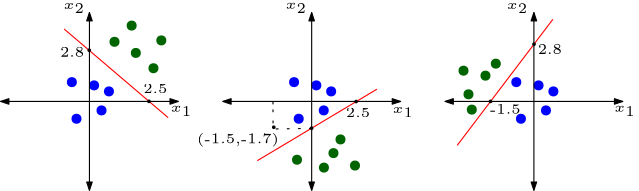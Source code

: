 <?xml version="1.0"?>
<!DOCTYPE ipe SYSTEM "ipe.dtd">
<ipe version="70218" creator="Ipe 7.2.28">
<info created="D:20240321174318" modified="D:20240321174318"/>
<ipestyle name="basic">
<symbol name="arrow/arc(spx)">
<path stroke="sym-stroke" fill="sym-stroke" pen="sym-pen">
0 0 m
-1 0.333 l
-1 -0.333 l
h
</path>
</symbol>
<symbol name="arrow/farc(spx)">
<path stroke="sym-stroke" fill="white" pen="sym-pen">
0 0 m
-1 0.333 l
-1 -0.333 l
h
</path>
</symbol>
<symbol name="arrow/ptarc(spx)">
<path stroke="sym-stroke" fill="sym-stroke" pen="sym-pen">
0 0 m
-1 0.333 l
-0.8 0 l
-1 -0.333 l
h
</path>
</symbol>
<symbol name="arrow/fptarc(spx)">
<path stroke="sym-stroke" fill="white" pen="sym-pen">
0 0 m
-1 0.333 l
-0.8 0 l
-1 -0.333 l
h
</path>
</symbol>
<symbol name="mark/circle(sx)" transformations="translations">
<path fill="sym-stroke">
0.6 0 0 0.6 0 0 e
0.4 0 0 0.4 0 0 e
</path>
</symbol>
<symbol name="mark/disk(sx)" transformations="translations">
<path fill="sym-stroke">
0.6 0 0 0.6 0 0 e
</path>
</symbol>
<symbol name="mark/fdisk(sfx)" transformations="translations">
<group>
<path fill="sym-fill">
0.5 0 0 0.5 0 0 e
</path>
<path fill="sym-stroke" fillrule="eofill">
0.6 0 0 0.6 0 0 e
0.4 0 0 0.4 0 0 e
</path>
</group>
</symbol>
<symbol name="mark/box(sx)" transformations="translations">
<path fill="sym-stroke" fillrule="eofill">
-0.6 -0.6 m
0.6 -0.6 l
0.6 0.6 l
-0.6 0.6 l
h
-0.4 -0.4 m
0.4 -0.4 l
0.4 0.4 l
-0.4 0.4 l
h
</path>
</symbol>
<symbol name="mark/square(sx)" transformations="translations">
<path fill="sym-stroke">
-0.6 -0.6 m
0.6 -0.6 l
0.6 0.6 l
-0.6 0.6 l
h
</path>
</symbol>
<symbol name="mark/fsquare(sfx)" transformations="translations">
<group>
<path fill="sym-fill">
-0.5 -0.5 m
0.5 -0.5 l
0.5 0.5 l
-0.5 0.5 l
h
</path>
<path fill="sym-stroke" fillrule="eofill">
-0.6 -0.6 m
0.6 -0.6 l
0.6 0.6 l
-0.6 0.6 l
h
-0.4 -0.4 m
0.4 -0.4 l
0.4 0.4 l
-0.4 0.4 l
h
</path>
</group>
</symbol>
<symbol name="mark/cross(sx)" transformations="translations">
<group>
<path fill="sym-stroke">
-0.43 -0.57 m
0.57 0.43 l
0.43 0.57 l
-0.57 -0.43 l
h
</path>
<path fill="sym-stroke">
-0.43 0.57 m
0.57 -0.43 l
0.43 -0.57 l
-0.57 0.43 l
h
</path>
</group>
</symbol>
<symbol name="arrow/fnormal(spx)">
<path stroke="sym-stroke" fill="white" pen="sym-pen">
0 0 m
-1 0.333 l
-1 -0.333 l
h
</path>
</symbol>
<symbol name="arrow/pointed(spx)">
<path stroke="sym-stroke" fill="sym-stroke" pen="sym-pen">
0 0 m
-1 0.333 l
-0.8 0 l
-1 -0.333 l
h
</path>
</symbol>
<symbol name="arrow/fpointed(spx)">
<path stroke="sym-stroke" fill="white" pen="sym-pen">
0 0 m
-1 0.333 l
-0.8 0 l
-1 -0.333 l
h
</path>
</symbol>
<symbol name="arrow/linear(spx)">
<path stroke="sym-stroke" pen="sym-pen">
-1 0.333 m
0 0 l
-1 -0.333 l
</path>
</symbol>
<symbol name="arrow/fdouble(spx)">
<path stroke="sym-stroke" fill="white" pen="sym-pen">
0 0 m
-1 0.333 l
-1 -0.333 l
h
-1 0 m
-2 0.333 l
-2 -0.333 l
h
</path>
</symbol>
<symbol name="arrow/double(spx)">
<path stroke="sym-stroke" fill="sym-stroke" pen="sym-pen">
0 0 m
-1 0.333 l
-1 -0.333 l
h
-1 0 m
-2 0.333 l
-2 -0.333 l
h
</path>
</symbol>
<symbol name="arrow/mid-normal(spx)">
<path stroke="sym-stroke" fill="sym-stroke" pen="sym-pen">
0.5 0 m
-0.5 0.333 l
-0.5 -0.333 l
h
</path>
</symbol>
<symbol name="arrow/mid-fnormal(spx)">
<path stroke="sym-stroke" fill="white" pen="sym-pen">
0.5 0 m
-0.5 0.333 l
-0.5 -0.333 l
h
</path>
</symbol>
<symbol name="arrow/mid-pointed(spx)">
<path stroke="sym-stroke" fill="sym-stroke" pen="sym-pen">
0.5 0 m
-0.5 0.333 l
-0.3 0 l
-0.5 -0.333 l
h
</path>
</symbol>
<symbol name="arrow/mid-fpointed(spx)">
<path stroke="sym-stroke" fill="white" pen="sym-pen">
0.5 0 m
-0.5 0.333 l
-0.3 0 l
-0.5 -0.333 l
h
</path>
</symbol>
<symbol name="arrow/mid-double(spx)">
<path stroke="sym-stroke" fill="sym-stroke" pen="sym-pen">
1 0 m
0 0.333 l
0 -0.333 l
h
0 0 m
-1 0.333 l
-1 -0.333 l
h
</path>
</symbol>
<symbol name="arrow/mid-fdouble(spx)">
<path stroke="sym-stroke" fill="white" pen="sym-pen">
1 0 m
0 0.333 l
0 -0.333 l
h
0 0 m
-1 0.333 l
-1 -0.333 l
h
</path>
</symbol>
<anglesize name="22.5 deg" value="22.5"/>
<anglesize name="30 deg" value="30"/>
<anglesize name="45 deg" value="45"/>
<anglesize name="60 deg" value="60"/>
<anglesize name="90 deg" value="90"/>
<arrowsize name="large" value="10"/>
<arrowsize name="small" value="5"/>
<arrowsize name="tiny" value="3"/>
<color name="blue" value="0 0 1"/>
<color name="brown" value="0.647 0.165 0.165"/>
<color name="darkblue" value="0 0 0.545"/>
<color name="darkcyan" value="0 0.545 0.545"/>
<color name="darkgray" value="0.663"/>
<color name="darkgreen" value="0 0.392 0"/>
<color name="darkmagenta" value="0.545 0 0.545"/>
<color name="darkorange" value="1 0.549 0"/>
<color name="darkred" value="0.545 0 0"/>
<color name="gold" value="1 0.843 0"/>
<color name="gray" value="0.745"/>
<color name="green" value="0 1 0"/>
<color name="lightblue" value="0.678 0.847 0.902"/>
<color name="lightcyan" value="0.878 1 1"/>
<color name="lightgray" value="0.827"/>
<color name="lightgreen" value="0.565 0.933 0.565"/>
<color name="lightyellow" value="1 1 0.878"/>
<color name="navy" value="0 0 0.502"/>
<color name="orange" value="1 0.647 0"/>
<color name="pink" value="1 0.753 0.796"/>
<color name="purple" value="0.627 0.125 0.941"/>
<color name="red" value="1 0 0"/>
<color name="seagreen" value="0.18 0.545 0.341"/>
<color name="turquoise" value="0.251 0.878 0.816"/>
<color name="violet" value="0.933 0.51 0.933"/>
<color name="yellow" value="1 1 0"/>
<dashstyle name="dash dot dotted" value="[4 2 1 2 1 2] 0"/>
<dashstyle name="dash dotted" value="[4 2 1 2] 0"/>
<dashstyle name="dashed" value="[4] 0"/>
<dashstyle name="dotted" value="[1 3] 0"/>
<gridsize name="10 pts (~3.5 mm)" value="10"/>
<gridsize name="14 pts (~5 mm)" value="14"/>
<gridsize name="16 pts (~6 mm)" value="16"/>
<gridsize name="20 pts (~7 mm)" value="20"/>
<gridsize name="28 pts (~10 mm)" value="28"/>
<gridsize name="32 pts (~12 mm)" value="32"/>
<gridsize name="4 pts" value="4"/>
<gridsize name="56 pts (~20 mm)" value="56"/>
<gridsize name="8 pts (~3 mm)" value="8"/>
<opacity name="10%" value="0.1"/>
<opacity name="30%" value="0.3"/>
<opacity name="50%" value="0.5"/>
<opacity name="75%" value="0.75"/>
<pen name="fat" value="1.2"/>
<pen name="heavier" value="0.8"/>
<pen name="ultrafat" value="2"/>
<symbolsize name="large" value="5"/>
<symbolsize name="small" value="2"/>
<symbolsize name="tiny" value="1.1"/>
<textsize name="Huge" value="\Huge"/>
<textsize name="LARGE" value="\LARGE"/>
<textsize name="Large" value="\Large"/>
<textsize name="footnote" value="\footnotesize"/>
<textsize name="huge" value="\huge"/>
<textsize name="large" value="\large"/>
<textsize name="script" value="\scriptsize"/>
<textsize name="small" value="\small"/>
<textsize name="tiny" value="\tiny"/>
<textstyle name="center" begin="\begin{center}" end="\end{center}"/>
<textstyle name="item" begin="\begin{itemize}\item{}" end="\end{itemize}"/>
<textstyle name="itemize" begin="\begin{itemize}" end="\end{itemize}"/>
<tiling name="falling" angle="-60" step="4" width="1"/>
<tiling name="rising" angle="30" step="4" width="1"/>
</ipestyle>
<page>
<layer name="alpha"/>
<view layers="alpha" active="alpha"/>
<use layer="alpha" name="mark/disk(sx)" pos="123.337 697.762" size="normal" stroke="blue"/>
<use name="mark/disk(sx)" pos="132.349 700.766" size="normal" stroke="blue"/>
<use name="mark/disk(sx)" pos="135.019 707.608" size="normal" stroke="blue"/>
<use name="mark/disk(sx)" pos="129.679 709.777" size="normal" stroke="blue"/>
<use name="mark/disk(sx)" pos="121.668 710.946" size="normal" stroke="blue"/>
<use name="mark/disk(sx)" pos="143.196 731.305" size="normal" stroke="darkgreen"/>
<use name="mark/disk(sx)" pos="137.021 725.464" size="normal" stroke="darkgreen"/>
<use name="mark/disk(sx)" pos="144.698 721.459" size="normal" stroke="darkgreen"/>
<use name="mark/disk(sx)" pos="153.876 725.965" size="normal" stroke="darkgreen"/>
<use name="mark/disk(sx)" pos="151.039 715.952" size="normal" stroke="darkgreen"/>
<path stroke="red">
118.998 729.97 m
156.212 698.263 l
h
</path>
<use name="mark/disk(sx)" pos="127.92 722.438" size="tiny" stroke="black"/>
<use name="mark/disk(sx)" pos="149.429 704.028" size="tiny" stroke="black"/>
<text matrix="1 0 0 1 -3.80726 0.472933" transformations="translations" pos="151.137 706.429" stroke="black" type="label" width="8.787" height="3.21" depth="0" valign="baseline" size="tiny">2.5</text>
<text matrix="1 0 0 1 -6.40826 -2.43792" transformations="translations" pos="123.769 722.507" stroke="black" type="label" width="8.787" height="3.21" depth="0" valign="baseline" size="tiny">2.8</text>
<path stroke="black" arrow="normal/tiny">
128 704 m
160 704 l
</path>
<path stroke="black" arrow="normal/tiny">
128 704 m
128 736 l
</path>
<path stroke="black" arrow="normal/tiny">
128 704 m
128 672 l
</path>
<path stroke="black" arrow="normal/tiny">
128 704 m
96 704 l
</path>
<use matrix="1 0 0 1 80 0" name="mark/disk(sx)" pos="123.337 697.762" size="normal" stroke="blue"/>
<use matrix="1 0 0 1 80 0" name="mark/disk(sx)" pos="132.349 700.766" size="normal" stroke="blue"/>
<use matrix="1 0 0 1 80 0" name="mark/disk(sx)" pos="135.019 707.608" size="normal" stroke="blue"/>
<use matrix="1 0 0 1 80 0" name="mark/disk(sx)" pos="129.679 709.777" size="normal" stroke="blue"/>
<use matrix="1 0 0 1 80 0" name="mark/disk(sx)" pos="121.668 710.946" size="normal" stroke="blue"/>
<path matrix="1 0 0 1 80 0" stroke="black" arrow="normal/tiny">
128 704 m
160 704 l
</path>
<path matrix="1 0 0 1 80 0" stroke="black" arrow="normal/tiny">
128 704 m
128 736 l
</path>
<path matrix="1 0 0 1 80 0" stroke="black" arrow="normal/tiny">
128 704 m
128 672 l
</path>
<path matrix="1 0 0 1 80 0" stroke="black" arrow="normal/tiny">
128 704 m
96 704 l
</path>
<use matrix="1 0 0 1 160 0" name="mark/disk(sx)" pos="123.337 697.762" size="normal" stroke="blue"/>
<use matrix="1 0 0 1 160 0" name="mark/disk(sx)" pos="132.349 700.766" size="normal" stroke="blue"/>
<use matrix="1 0 0 1 160 0" name="mark/disk(sx)" pos="135.019 707.608" size="normal" stroke="blue"/>
<use matrix="1 0 0 1 160 0" name="mark/disk(sx)" pos="129.679 709.777" size="normal" stroke="blue"/>
<use matrix="1 0 0 1 160 0" name="mark/disk(sx)" pos="121.668 710.946" size="normal" stroke="blue"/>
<path matrix="1 0 0 1 160 0" stroke="black" arrow="normal/tiny">
128 704 m
160 704 l
</path>
<path matrix="1 0 0 1 160 0" stroke="black" arrow="normal/tiny">
128 704 m
128 736 l
</path>
<path matrix="1 0 0 1 160 0" stroke="black" arrow="normal/tiny">
128 704 m
128 672 l
</path>
<path matrix="1 0 0 1 160 0" stroke="black" arrow="normal/tiny">
128 704 m
96 704 l
</path>
<use name="mark/disk(sx)" pos="218.377 690.317" size="normal" stroke="darkgreen"/>
<use name="mark/disk(sx)" pos="215.842 685.396" size="normal" stroke="darkgreen"/>
<use name="mark/disk(sx)" pos="212.413 680.177" size="normal" stroke="darkgreen"/>
<use name="mark/disk(sx)" pos="202.721 683.01" size="normal" stroke="darkgreen"/>
<use name="mark/disk(sx)" pos="223.596 680.923" size="normal" stroke="darkgreen"/>
<use name="mark/disk(sx)" pos="274.293 717.604" size="normal" stroke="darkgreen"/>
<use name="mark/disk(sx)" pos="270.565 713.279" size="normal" stroke="darkgreen"/>
<use name="mark/disk(sx)" pos="262.662 715.069" size="normal" stroke="darkgreen"/>
<use name="mark/disk(sx)" pos="264.452 706.57" size="normal" stroke="darkgreen"/>
<use name="mark/disk(sx)" pos="265.644 701.052" size="normal" stroke="darkgreen"/>
<path stroke="red">
231.493 708.415 m
188.418 682.673 l
</path>
<path stroke="red">
260.391 688.187 m
294.837 733.565 l
</path>
<use name="mark/disk(sx)" pos="224.004 703.955" size="tiny" stroke="black"/>
<use name="mark/disk(sx)" pos="207.987 694.358" size="tiny" stroke="black"/>
<use name="mark/disk(sx)" pos="272.39 704.009" size="tiny" stroke="black"/>
<use name="mark/disk(sx)" pos="288.043 724.605" size="tiny" stroke="black"/>
<text matrix="1 0 0 1 -1.69028 -0.760625" transformations="translations" pos="159.002 701.047" stroke="black" type="label" width="7.832" height="2.149" depth="1.49" valign="baseline" size="tiny" style="math">x_1</text>
<text matrix="1 0 0 1 78.115 -1.24495" transformations="translations" pos="159.002 701.047" stroke="black" type="label" width="7.832" height="2.149" depth="1.49" valign="baseline" size="tiny" style="math">x_1</text>
<text matrix="1 0 0 1 157.903 -0.796476" transformations="translations" pos="159.002 701.047" stroke="black" type="label" width="7.832" height="2.149" depth="1.49" valign="baseline" size="tiny" style="math">x_1</text>
<text matrix="1 0 0 1 -3.39267 0.587193" transformations="translations" pos="122.046 736.715" stroke="black" type="label" width="7.832" height="2.149" depth="1.49" valign="baseline" size="tiny" style="math">x_2</text>
<text matrix="1 0 0 1 76.5475 0.652089" transformations="translations" pos="122.046 736.715" stroke="black" type="label" width="7.832" height="2.149" depth="1.49" valign="baseline" size="tiny" style="math">x_2</text>
<text matrix="1 0 0 1 156.161 0.521602" transformations="translations" pos="122.046 736.715" stroke="black" type="label" width="7.832" height="2.149" depth="1.49" valign="baseline" size="tiny" style="math">x_2</text>
<text matrix="1 0 0 1 -3.5397 -4.27277" transformations="translations" pos="223.848 702.585" stroke="black" type="label" width="8.787" height="3.21" depth="0" valign="baseline" size="tiny">2.5</text>
<path stroke="black" dash="dotted">
208.059 694.293 m
194.104 694.085 l
194.074 704.091 l
</path>
<path stroke="black">
194.08 702.944 m
194.064 703.978 l
</path>
<use name="mark/disk(sx)" pos="194.357 694.714" size="tiny" stroke="black"/>
<text matrix="1 0 0 1 -20.4968 -5.7756" transformations="translations" pos="187.125 694.746" stroke="black" type="label" width="29.681" height="3.741" depth="1.24" valign="baseline" size="tiny">(-1.5,-1.7)</text>
<text matrix="1 0 0 1 -0.502952 -1.50886" transformations="translations" pos="272.619 701.103" stroke="black" type="label" width="11.139" height="3.21" depth="0" valign="baseline" size="tiny">-1.5</text>
<text matrix="1 0 0 1 -3.30222 -2.68785" transformations="translations" pos="292.652 723.802" stroke="black" type="label" width="8.787" height="3.21" depth="0" valign="baseline" size="tiny">2.8</text>
</page>
</ipe>
